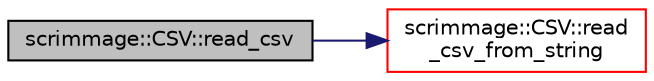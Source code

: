 digraph "scrimmage::CSV::read_csv"
{
 // LATEX_PDF_SIZE
  edge [fontname="Helvetica",fontsize="10",labelfontname="Helvetica",labelfontsize="10"];
  node [fontname="Helvetica",fontsize="10",shape=record];
  rankdir="LR";
  Node1 [label="scrimmage::CSV::read_csv",height=0.2,width=0.4,color="black", fillcolor="grey75", style="filled", fontcolor="black",tooltip=" "];
  Node1 -> Node2 [color="midnightblue",fontsize="10",style="solid",fontname="Helvetica"];
  Node2 [label="scrimmage::CSV::read\l_csv_from_string",height=0.2,width=0.4,color="red", fillcolor="white", style="filled",URL="$classscrimmage_1_1CSV.html#ac0f9f82700aece4784033283a479d1c6",tooltip=" "];
}

